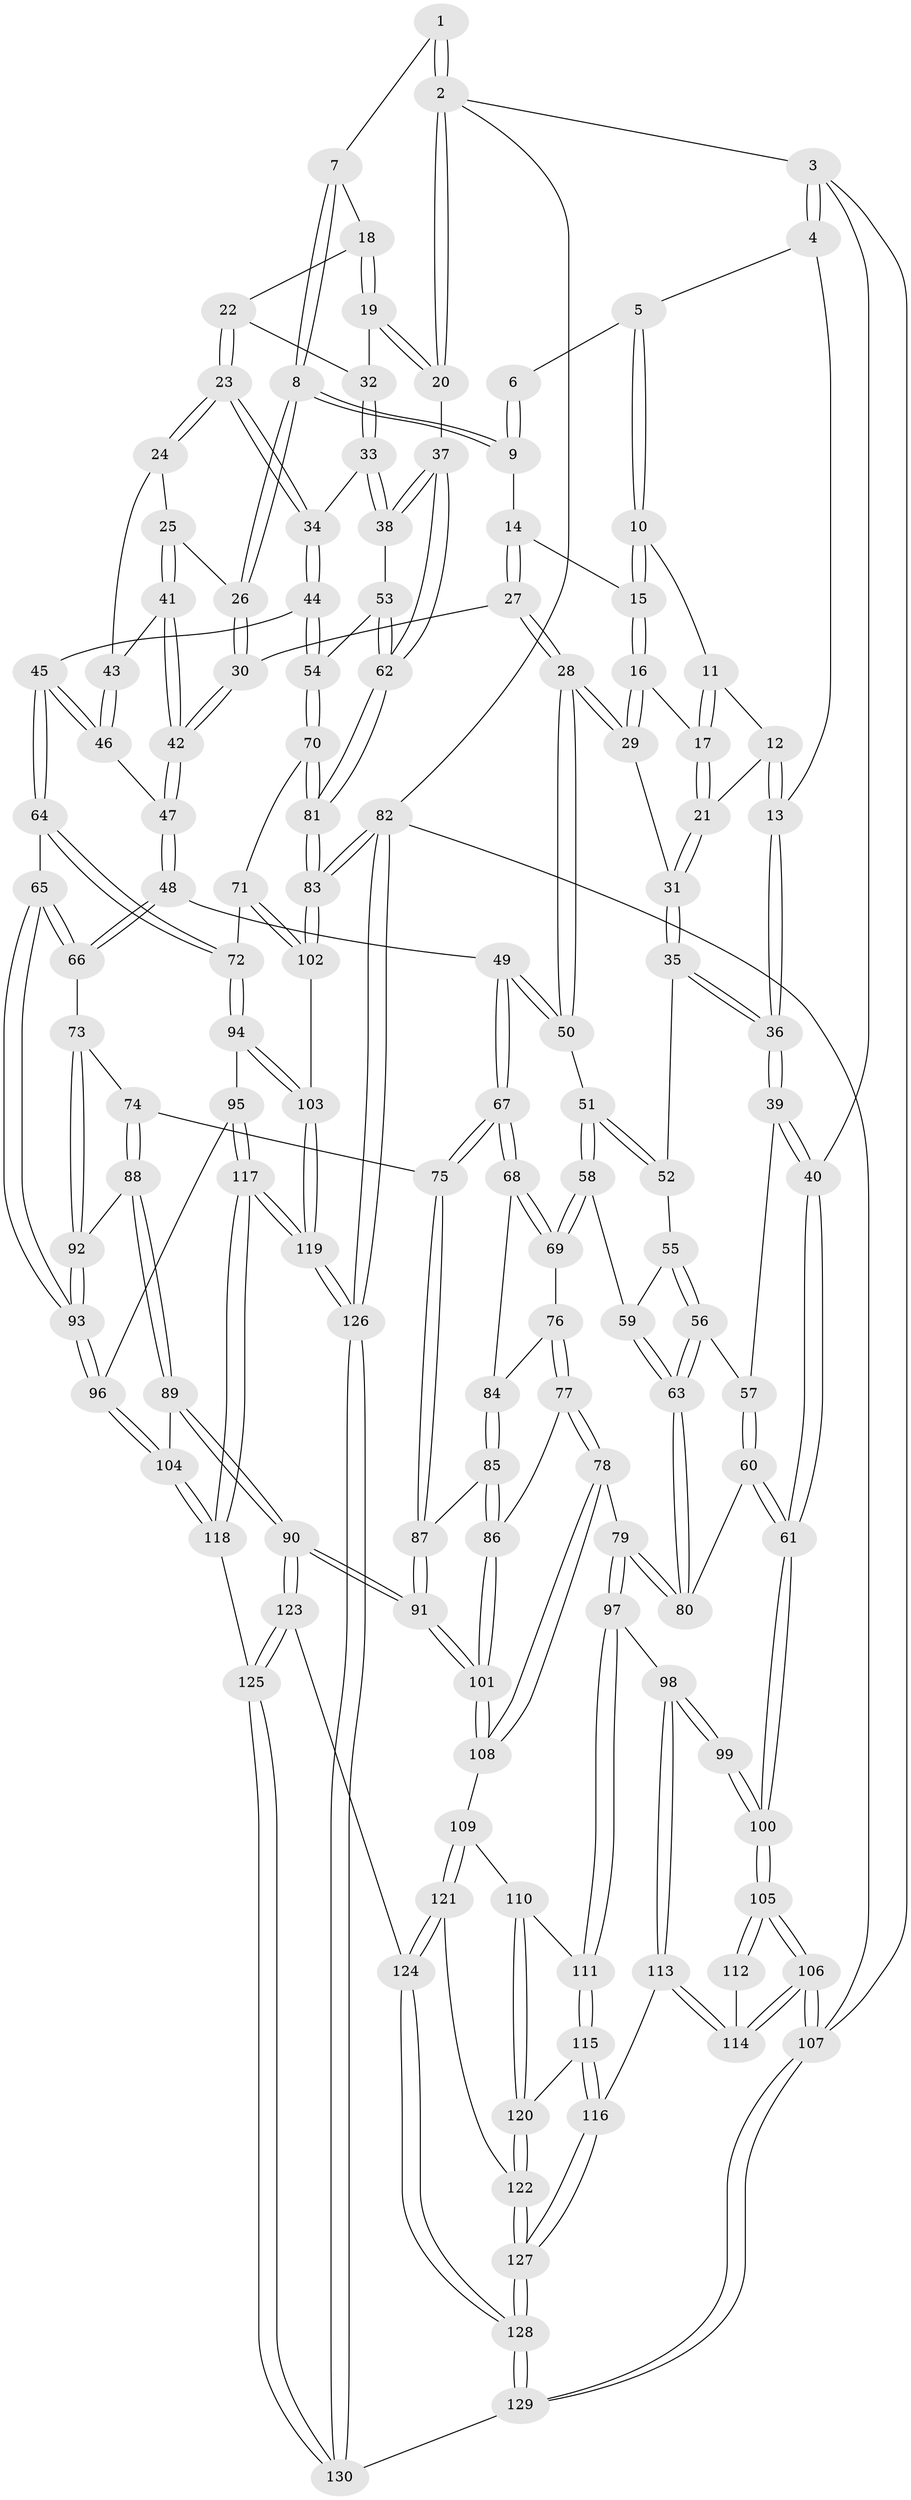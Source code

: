 // coarse degree distribution, {4: 0.43037974683544306, 3: 0.5569620253164557, 2: 0.012658227848101266}
// Generated by graph-tools (version 1.1) at 2025/38/03/04/25 23:38:30]
// undirected, 130 vertices, 322 edges
graph export_dot {
  node [color=gray90,style=filled];
  1 [pos="+0.7260817816327593+0"];
  2 [pos="+1+0"];
  3 [pos="+0+0"];
  4 [pos="+0.07698040935833762+0"];
  5 [pos="+0.4067391473721099+0"];
  6 [pos="+0.4546292738463616+0"];
  7 [pos="+0.7360987912512975+0.05469093162498404"];
  8 [pos="+0.6117939133882584+0.1230227429942575"];
  9 [pos="+0.5698035946427945+0.10020270802084777"];
  10 [pos="+0.3652803349096095+0"];
  11 [pos="+0.2950774842995336+0.07341509006098616"];
  12 [pos="+0.2524148832151033+0.09976289853296393"];
  13 [pos="+0.1841863839628429+0.1309173389864856"];
  14 [pos="+0.4799493332665988+0.13510151239031706"];
  15 [pos="+0.44676296207054883+0.12464037071663918"];
  16 [pos="+0.3936242251013029+0.15760776261190731"];
  17 [pos="+0.3695549102506396+0.15387162245505304"];
  18 [pos="+0.7827808920123656+0.09083858658298813"];
  19 [pos="+1+0.023487075951865395"];
  20 [pos="+1+0"];
  21 [pos="+0.33594248195177806+0.19671746735081927"];
  22 [pos="+0.7884983909568588+0.11756329023625417"];
  23 [pos="+0.7963796127010083+0.2183450964128718"];
  24 [pos="+0.7643621051631094+0.2232953207618719"];
  25 [pos="+0.744250323461634+0.21823758305911065"];
  26 [pos="+0.6131797616676457+0.13909254348591144"];
  27 [pos="+0.47539435794306883+0.21017988832747453"];
  28 [pos="+0.44077733716108264+0.2874272190400643"];
  29 [pos="+0.4157074274938113+0.26612486855769923"];
  30 [pos="+0.6060245991099419+0.2102498884013238"];
  31 [pos="+0.323070100487342+0.23795416768620065"];
  32 [pos="+0.915950049169162+0.16784100820350295"];
  33 [pos="+0.8610194404096423+0.264854968777864"];
  34 [pos="+0.830432207346768+0.25888118312675334"];
  35 [pos="+0.21449216465336468+0.2710280201294176"];
  36 [pos="+0.12466908006817416+0.21742333338710992"];
  37 [pos="+1+0.24166501825147121"];
  38 [pos="+0.887455304560815+0.28296196289181164"];
  39 [pos="+0.0555712252198017+0.2335448231528086"];
  40 [pos="+0+0.18901545643372397"];
  41 [pos="+0.6305329682083168+0.2347575092951788"];
  42 [pos="+0.6081184105717929+0.2313966717044959"];
  43 [pos="+0.7085229078423358+0.2657221521441229"];
  44 [pos="+0.7275519796022376+0.39344441603578373"];
  45 [pos="+0.7163480549086858+0.3944557960045806"];
  46 [pos="+0.6914402848846448+0.3805408840998459"];
  47 [pos="+0.5733075693814852+0.34649380679620284"];
  48 [pos="+0.5499665862897637+0.35713293896429626"];
  49 [pos="+0.4980269417959893+0.3664263302460963"];
  50 [pos="+0.4638228199948557+0.34858814725632337"];
  51 [pos="+0.3365460640126078+0.39070299384950535"];
  52 [pos="+0.2183996619483011+0.2774226703560076"];
  53 [pos="+0.8996322839210934+0.3893940848922626"];
  54 [pos="+0.8163170143149197+0.44685889806499585"];
  55 [pos="+0.20922731358856012+0.4043633135103795"];
  56 [pos="+0.13666971277725487+0.45870283598585326"];
  57 [pos="+0.06366226746943064+0.2612776569336405"];
  58 [pos="+0.31632577687619884+0.43870387635365776"];
  59 [pos="+0.24502808951498822+0.43414421431484446"];
  60 [pos="+0.045487810813978805+0.5130175572765203"];
  61 [pos="+0+0.49468131720627795"];
  62 [pos="+1+0.5262318589239161"];
  63 [pos="+0.13678056732463253+0.5264836965668003"];
  64 [pos="+0.6681878759923194+0.5510575541263809"];
  65 [pos="+0.6598802572383378+0.5522472495350694"];
  66 [pos="+0.6263114394122608+0.5459512197363278"];
  67 [pos="+0.47631291574348167+0.5196479576685823"];
  68 [pos="+0.44073916095185806+0.5199717797960097"];
  69 [pos="+0.31713619776191837+0.47436407676028347"];
  70 [pos="+0.830600772103874+0.5007783077800387"];
  71 [pos="+0.7869175811483395+0.586141263411221"];
  72 [pos="+0.7393648760571626+0.5978477567358037"];
  73 [pos="+0.6104397913424469+0.5496626425236046"];
  74 [pos="+0.5063326507011858+0.5444427836583431"];
  75 [pos="+0.48110654914039647+0.5289885263722071"];
  76 [pos="+0.306246244933838+0.49688684994508214"];
  77 [pos="+0.19078496979123927+0.5896473118900298"];
  78 [pos="+0.1871134071809282+0.5909947157164857"];
  79 [pos="+0.17064114427064872+0.5939775970289053"];
  80 [pos="+0.13551576158979864+0.5334870447495385"];
  81 [pos="+1+0.576771007330762"];
  82 [pos="+1+1"];
  83 [pos="+1+0.6107571878077617"];
  84 [pos="+0.3587505960678784+0.5710668083896088"];
  85 [pos="+0.35824107306848463+0.5788444861770836"];
  86 [pos="+0.336409645943888+0.6160317119511173"];
  87 [pos="+0.4354244332021857+0.6108849455117783"];
  88 [pos="+0.5307298571295128+0.6460752827030815"];
  89 [pos="+0.4396348467906211+0.7424634345532662"];
  90 [pos="+0.41575835594730565+0.7450450182928499"];
  91 [pos="+0.4151676957992126+0.7445300615311582"];
  92 [pos="+0.5645252058932648+0.6487678511519199"];
  93 [pos="+0.609373859629504+0.6779080925342249"];
  94 [pos="+0.7111905716295307+0.7154616486187682"];
  95 [pos="+0.6925316498153872+0.7328732834682805"];
  96 [pos="+0.6321049189524909+0.7279593285558806"];
  97 [pos="+0.14885540198022834+0.6484568518424417"];
  98 [pos="+0.14743022845072512+0.6497219244766922"];
  99 [pos="+0.12681258674007204+0.6512121367521815"];
  100 [pos="+0+0.49807918928023875"];
  101 [pos="+0.40361809093491047+0.7404081559833453"];
  102 [pos="+0.9447434600800497+0.7053017967820946"];
  103 [pos="+0.908420221273688+0.7477909735554451"];
  104 [pos="+0.5610448280156144+0.7779993299137864"];
  105 [pos="+0+0.6669212600352739"];
  106 [pos="+0+0.921267711605894"];
  107 [pos="+0+1"];
  108 [pos="+0.381997221677227+0.7405561091974312"];
  109 [pos="+0.277706077103607+0.7618435686315801"];
  110 [pos="+0.26734566376296837+0.760762052409766"];
  111 [pos="+0.2648705601863324+0.7602953696157299"];
  112 [pos="+0.028746904040984015+0.6751253498436928"];
  113 [pos="+0.08859360670261622+0.8390834398566348"];
  114 [pos="+0.01608273631574863+0.8440945240601999"];
  115 [pos="+0.193405409388822+0.8309992650176555"];
  116 [pos="+0.0917006869413436+0.8414453096769449"];
  117 [pos="+0.7548951865134772+0.9653071938929468"];
  118 [pos="+0.5869194240740244+0.87517313213072"];
  119 [pos="+0.811231024176141+1"];
  120 [pos="+0.24844752721705024+0.8762510085126506"];
  121 [pos="+0.28875490694390676+0.8941402707525078"];
  122 [pos="+0.25394584996357844+0.8821776572049458"];
  123 [pos="+0.3984088748957386+0.9368710326413408"];
  124 [pos="+0.3033329766043967+0.905687878489124"];
  125 [pos="+0.41291558161917885+0.9669752370679013"];
  126 [pos="+0.8702587062068372+1"];
  127 [pos="+0.14440079081174817+0.9526105241774959"];
  128 [pos="+0.15492746231678603+1"];
  129 [pos="+0.13957409853135327+1"];
  130 [pos="+0.42242995812098505+1"];
  1 -- 2;
  1 -- 2;
  1 -- 7;
  2 -- 3;
  2 -- 20;
  2 -- 20;
  2 -- 82;
  3 -- 4;
  3 -- 4;
  3 -- 40;
  3 -- 107;
  4 -- 5;
  4 -- 13;
  5 -- 6;
  5 -- 10;
  5 -- 10;
  6 -- 9;
  6 -- 9;
  7 -- 8;
  7 -- 8;
  7 -- 18;
  8 -- 9;
  8 -- 9;
  8 -- 26;
  8 -- 26;
  9 -- 14;
  10 -- 11;
  10 -- 15;
  10 -- 15;
  11 -- 12;
  11 -- 17;
  11 -- 17;
  12 -- 13;
  12 -- 13;
  12 -- 21;
  13 -- 36;
  13 -- 36;
  14 -- 15;
  14 -- 27;
  14 -- 27;
  15 -- 16;
  15 -- 16;
  16 -- 17;
  16 -- 29;
  16 -- 29;
  17 -- 21;
  17 -- 21;
  18 -- 19;
  18 -- 19;
  18 -- 22;
  19 -- 20;
  19 -- 20;
  19 -- 32;
  20 -- 37;
  21 -- 31;
  21 -- 31;
  22 -- 23;
  22 -- 23;
  22 -- 32;
  23 -- 24;
  23 -- 24;
  23 -- 34;
  23 -- 34;
  24 -- 25;
  24 -- 43;
  25 -- 26;
  25 -- 41;
  25 -- 41;
  26 -- 30;
  26 -- 30;
  27 -- 28;
  27 -- 28;
  27 -- 30;
  28 -- 29;
  28 -- 29;
  28 -- 50;
  28 -- 50;
  29 -- 31;
  30 -- 42;
  30 -- 42;
  31 -- 35;
  31 -- 35;
  32 -- 33;
  32 -- 33;
  33 -- 34;
  33 -- 38;
  33 -- 38;
  34 -- 44;
  34 -- 44;
  35 -- 36;
  35 -- 36;
  35 -- 52;
  36 -- 39;
  36 -- 39;
  37 -- 38;
  37 -- 38;
  37 -- 62;
  37 -- 62;
  38 -- 53;
  39 -- 40;
  39 -- 40;
  39 -- 57;
  40 -- 61;
  40 -- 61;
  41 -- 42;
  41 -- 42;
  41 -- 43;
  42 -- 47;
  42 -- 47;
  43 -- 46;
  43 -- 46;
  44 -- 45;
  44 -- 54;
  44 -- 54;
  45 -- 46;
  45 -- 46;
  45 -- 64;
  45 -- 64;
  46 -- 47;
  47 -- 48;
  47 -- 48;
  48 -- 49;
  48 -- 66;
  48 -- 66;
  49 -- 50;
  49 -- 50;
  49 -- 67;
  49 -- 67;
  50 -- 51;
  51 -- 52;
  51 -- 52;
  51 -- 58;
  51 -- 58;
  52 -- 55;
  53 -- 54;
  53 -- 62;
  53 -- 62;
  54 -- 70;
  54 -- 70;
  55 -- 56;
  55 -- 56;
  55 -- 59;
  56 -- 57;
  56 -- 63;
  56 -- 63;
  57 -- 60;
  57 -- 60;
  58 -- 59;
  58 -- 69;
  58 -- 69;
  59 -- 63;
  59 -- 63;
  60 -- 61;
  60 -- 61;
  60 -- 80;
  61 -- 100;
  61 -- 100;
  62 -- 81;
  62 -- 81;
  63 -- 80;
  63 -- 80;
  64 -- 65;
  64 -- 72;
  64 -- 72;
  65 -- 66;
  65 -- 66;
  65 -- 93;
  65 -- 93;
  66 -- 73;
  67 -- 68;
  67 -- 68;
  67 -- 75;
  67 -- 75;
  68 -- 69;
  68 -- 69;
  68 -- 84;
  69 -- 76;
  70 -- 71;
  70 -- 81;
  70 -- 81;
  71 -- 72;
  71 -- 102;
  71 -- 102;
  72 -- 94;
  72 -- 94;
  73 -- 74;
  73 -- 92;
  73 -- 92;
  74 -- 75;
  74 -- 88;
  74 -- 88;
  75 -- 87;
  75 -- 87;
  76 -- 77;
  76 -- 77;
  76 -- 84;
  77 -- 78;
  77 -- 78;
  77 -- 86;
  78 -- 79;
  78 -- 108;
  78 -- 108;
  79 -- 80;
  79 -- 80;
  79 -- 97;
  79 -- 97;
  81 -- 83;
  81 -- 83;
  82 -- 83;
  82 -- 83;
  82 -- 126;
  82 -- 126;
  82 -- 107;
  83 -- 102;
  83 -- 102;
  84 -- 85;
  84 -- 85;
  85 -- 86;
  85 -- 86;
  85 -- 87;
  86 -- 101;
  86 -- 101;
  87 -- 91;
  87 -- 91;
  88 -- 89;
  88 -- 89;
  88 -- 92;
  89 -- 90;
  89 -- 90;
  89 -- 104;
  90 -- 91;
  90 -- 91;
  90 -- 123;
  90 -- 123;
  91 -- 101;
  91 -- 101;
  92 -- 93;
  92 -- 93;
  93 -- 96;
  93 -- 96;
  94 -- 95;
  94 -- 103;
  94 -- 103;
  95 -- 96;
  95 -- 117;
  95 -- 117;
  96 -- 104;
  96 -- 104;
  97 -- 98;
  97 -- 111;
  97 -- 111;
  98 -- 99;
  98 -- 99;
  98 -- 113;
  98 -- 113;
  99 -- 100;
  99 -- 100;
  100 -- 105;
  100 -- 105;
  101 -- 108;
  101 -- 108;
  102 -- 103;
  103 -- 119;
  103 -- 119;
  104 -- 118;
  104 -- 118;
  105 -- 106;
  105 -- 106;
  105 -- 112;
  105 -- 112;
  106 -- 107;
  106 -- 107;
  106 -- 114;
  106 -- 114;
  107 -- 129;
  107 -- 129;
  108 -- 109;
  109 -- 110;
  109 -- 121;
  109 -- 121;
  110 -- 111;
  110 -- 120;
  110 -- 120;
  111 -- 115;
  111 -- 115;
  112 -- 114;
  113 -- 114;
  113 -- 114;
  113 -- 116;
  115 -- 116;
  115 -- 116;
  115 -- 120;
  116 -- 127;
  116 -- 127;
  117 -- 118;
  117 -- 118;
  117 -- 119;
  117 -- 119;
  118 -- 125;
  119 -- 126;
  119 -- 126;
  120 -- 122;
  120 -- 122;
  121 -- 122;
  121 -- 124;
  121 -- 124;
  122 -- 127;
  122 -- 127;
  123 -- 124;
  123 -- 125;
  123 -- 125;
  124 -- 128;
  124 -- 128;
  125 -- 130;
  125 -- 130;
  126 -- 130;
  126 -- 130;
  127 -- 128;
  127 -- 128;
  128 -- 129;
  128 -- 129;
  129 -- 130;
}
